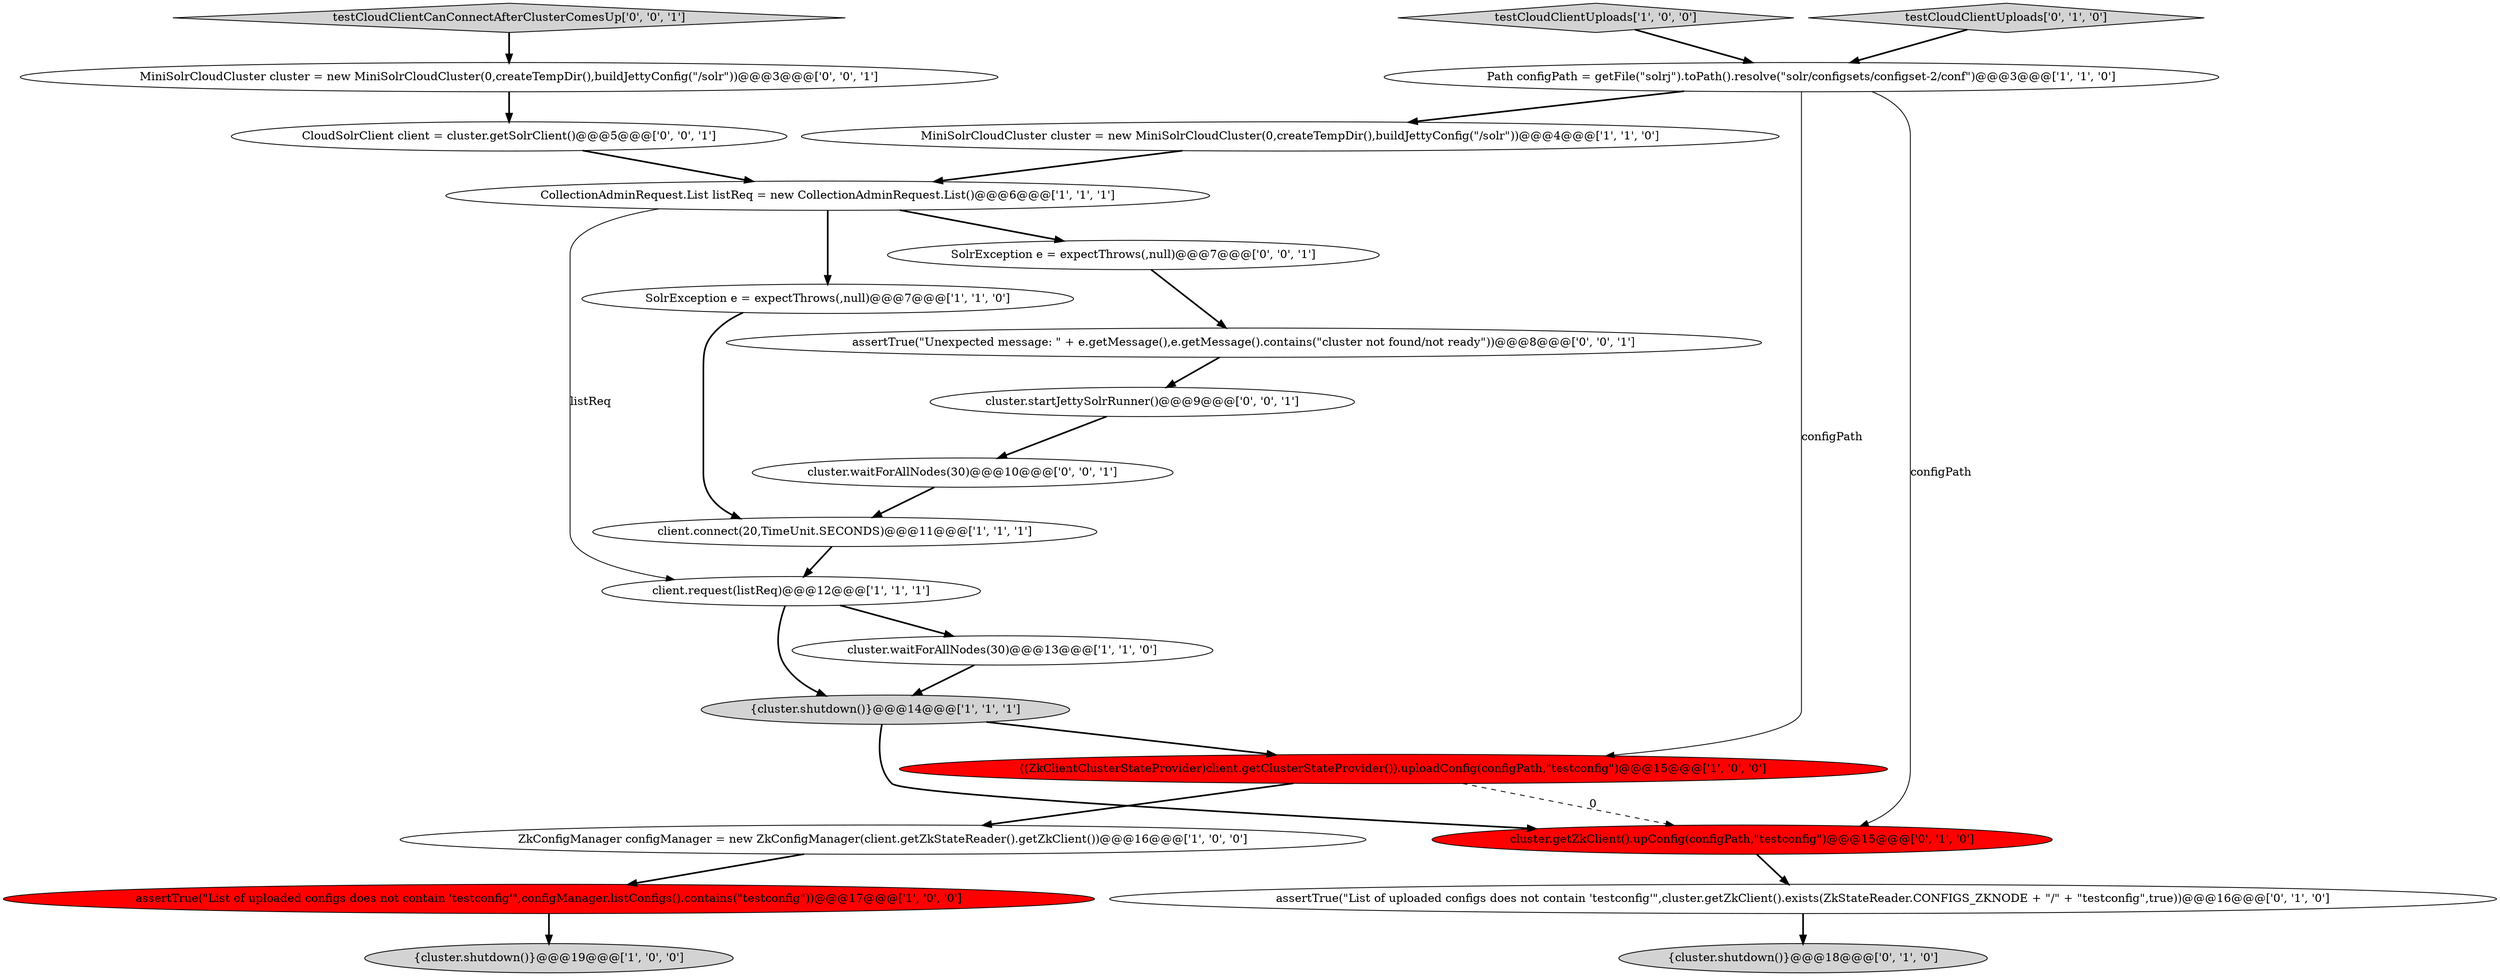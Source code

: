 digraph {
14 [style = filled, label = "{cluster.shutdown()}@@@18@@@['0', '1', '0']", fillcolor = lightgray, shape = ellipse image = "AAA0AAABBB2BBB"];
11 [style = filled, label = "SolrException e = expectThrows(,null)@@@7@@@['1', '1', '0']", fillcolor = white, shape = ellipse image = "AAA0AAABBB1BBB"];
22 [style = filled, label = "CloudSolrClient client = cluster.getSolrClient()@@@5@@@['0', '0', '1']", fillcolor = white, shape = ellipse image = "AAA0AAABBB3BBB"];
2 [style = filled, label = "CollectionAdminRequest.List listReq = new CollectionAdminRequest.List()@@@6@@@['1', '1', '1']", fillcolor = white, shape = ellipse image = "AAA0AAABBB1BBB"];
23 [style = filled, label = "cluster.startJettySolrRunner()@@@9@@@['0', '0', '1']", fillcolor = white, shape = ellipse image = "AAA0AAABBB3BBB"];
5 [style = filled, label = "client.request(listReq)@@@12@@@['1', '1', '1']", fillcolor = white, shape = ellipse image = "AAA0AAABBB1BBB"];
20 [style = filled, label = "testCloudClientCanConnectAfterClusterComesUp['0', '0', '1']", fillcolor = lightgray, shape = diamond image = "AAA0AAABBB3BBB"];
21 [style = filled, label = "cluster.waitForAllNodes(30)@@@10@@@['0', '0', '1']", fillcolor = white, shape = ellipse image = "AAA0AAABBB3BBB"];
10 [style = filled, label = "((ZkClientClusterStateProvider)client.getClusterStateProvider()).uploadConfig(configPath,\"testconfig\")@@@15@@@['1', '0', '0']", fillcolor = red, shape = ellipse image = "AAA1AAABBB1BBB"];
1 [style = filled, label = "testCloudClientUploads['1', '0', '0']", fillcolor = lightgray, shape = diamond image = "AAA0AAABBB1BBB"];
12 [style = filled, label = "MiniSolrCloudCluster cluster = new MiniSolrCloudCluster(0,createTempDir(),buildJettyConfig(\"/solr\"))@@@4@@@['1', '1', '0']", fillcolor = white, shape = ellipse image = "AAA0AAABBB1BBB"];
6 [style = filled, label = "Path configPath = getFile(\"solrj\").toPath().resolve(\"solr/configsets/configset-2/conf\")@@@3@@@['1', '1', '0']", fillcolor = white, shape = ellipse image = "AAA0AAABBB1BBB"];
7 [style = filled, label = "{cluster.shutdown()}@@@14@@@['1', '1', '1']", fillcolor = lightgray, shape = ellipse image = "AAA0AAABBB1BBB"];
17 [style = filled, label = "MiniSolrCloudCluster cluster = new MiniSolrCloudCluster(0,createTempDir(),buildJettyConfig(\"/solr\"))@@@3@@@['0', '0', '1']", fillcolor = white, shape = ellipse image = "AAA0AAABBB3BBB"];
13 [style = filled, label = "assertTrue(\"List of uploaded configs does not contain 'testconfig'\",cluster.getZkClient().exists(ZkStateReader.CONFIGS_ZKNODE + \"/\" + \"testconfig\",true))@@@16@@@['0', '1', '0']", fillcolor = white, shape = ellipse image = "AAA0AAABBB2BBB"];
8 [style = filled, label = "assertTrue(\"List of uploaded configs does not contain 'testconfig'\",configManager.listConfigs().contains(\"testconfig\"))@@@17@@@['1', '0', '0']", fillcolor = red, shape = ellipse image = "AAA1AAABBB1BBB"];
16 [style = filled, label = "cluster.getZkClient().upConfig(configPath,\"testconfig\")@@@15@@@['0', '1', '0']", fillcolor = red, shape = ellipse image = "AAA1AAABBB2BBB"];
3 [style = filled, label = "cluster.waitForAllNodes(30)@@@13@@@['1', '1', '0']", fillcolor = white, shape = ellipse image = "AAA0AAABBB1BBB"];
9 [style = filled, label = "ZkConfigManager configManager = new ZkConfigManager(client.getZkStateReader().getZkClient())@@@16@@@['1', '0', '0']", fillcolor = white, shape = ellipse image = "AAA0AAABBB1BBB"];
18 [style = filled, label = "SolrException e = expectThrows(,null)@@@7@@@['0', '0', '1']", fillcolor = white, shape = ellipse image = "AAA0AAABBB3BBB"];
15 [style = filled, label = "testCloudClientUploads['0', '1', '0']", fillcolor = lightgray, shape = diamond image = "AAA0AAABBB2BBB"];
4 [style = filled, label = "{cluster.shutdown()}@@@19@@@['1', '0', '0']", fillcolor = lightgray, shape = ellipse image = "AAA0AAABBB1BBB"];
0 [style = filled, label = "client.connect(20,TimeUnit.SECONDS)@@@11@@@['1', '1', '1']", fillcolor = white, shape = ellipse image = "AAA0AAABBB1BBB"];
19 [style = filled, label = "assertTrue(\"Unexpected message: \" + e.getMessage(),e.getMessage().contains(\"cluster not found/not ready\"))@@@8@@@['0', '0', '1']", fillcolor = white, shape = ellipse image = "AAA0AAABBB3BBB"];
5->3 [style = bold, label=""];
16->13 [style = bold, label=""];
20->17 [style = bold, label=""];
22->2 [style = bold, label=""];
21->0 [style = bold, label=""];
7->10 [style = bold, label=""];
18->19 [style = bold, label=""];
2->18 [style = bold, label=""];
15->6 [style = bold, label=""];
17->22 [style = bold, label=""];
9->8 [style = bold, label=""];
12->2 [style = bold, label=""];
11->0 [style = bold, label=""];
1->6 [style = bold, label=""];
23->21 [style = bold, label=""];
3->7 [style = bold, label=""];
6->16 [style = solid, label="configPath"];
2->5 [style = solid, label="listReq"];
19->23 [style = bold, label=""];
7->16 [style = bold, label=""];
5->7 [style = bold, label=""];
10->9 [style = bold, label=""];
10->16 [style = dashed, label="0"];
8->4 [style = bold, label=""];
6->10 [style = solid, label="configPath"];
13->14 [style = bold, label=""];
2->11 [style = bold, label=""];
0->5 [style = bold, label=""];
6->12 [style = bold, label=""];
}
